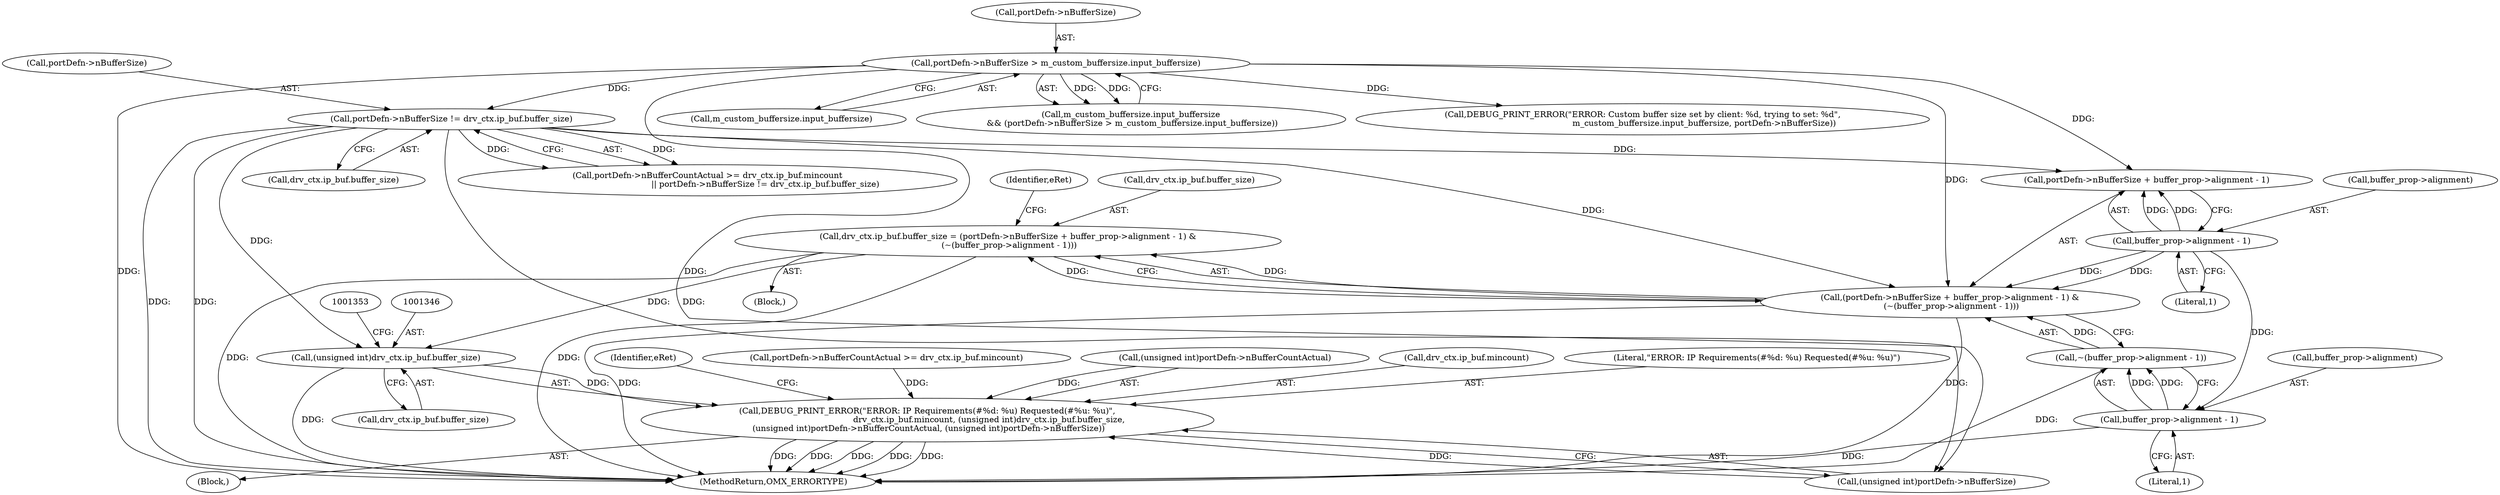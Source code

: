 digraph "0_Android_46e305be6e670a5a0041b0b4861122a0f1aabefa_2@integer" {
"1001307" [label="(Call,drv_ctx.ip_buf.buffer_size = (portDefn->nBufferSize + buffer_prop->alignment - 1) &\n (~(buffer_prop->alignment - 1)))"];
"1001313" [label="(Call,(portDefn->nBufferSize + buffer_prop->alignment - 1) &\n (~(buffer_prop->alignment - 1)))"];
"1001220" [label="(Call,portDefn->nBufferSize > m_custom_buffersize.input_buffersize)"];
"1001278" [label="(Call,portDefn->nBufferSize != drv_ctx.ip_buf.buffer_size)"];
"1001318" [label="(Call,buffer_prop->alignment - 1)"];
"1001323" [label="(Call,~(buffer_prop->alignment - 1))"];
"1001324" [label="(Call,buffer_prop->alignment - 1)"];
"1001345" [label="(Call,(unsigned int)drv_ctx.ip_buf.buffer_size)"];
"1001338" [label="(Call,DEBUG_PRINT_ERROR(\"ERROR: IP Requirements(#%d: %u) Requested(#%u: %u)\",\n                                               drv_ctx.ip_buf.mincount, (unsigned int)drv_ctx.ip_buf.buffer_size,\n (unsigned int)portDefn->nBufferCountActual, (unsigned int)portDefn->nBufferSize))"];
"1001287" [label="(Block,)"];
"1001328" [label="(Literal,1)"];
"1001313" [label="(Call,(portDefn->nBufferSize + buffer_prop->alignment - 1) &\n (~(buffer_prop->alignment - 1)))"];
"1001357" [label="(Call,(unsigned int)portDefn->nBufferSize)"];
"1001322" [label="(Literal,1)"];
"1001318" [label="(Call,buffer_prop->alignment - 1)"];
"1001337" [label="(Block,)"];
"1001224" [label="(Call,m_custom_buffersize.input_buffersize)"];
"1001278" [label="(Call,portDefn->nBufferSize != drv_ctx.ip_buf.buffer_size)"];
"1001216" [label="(Call,m_custom_buffersize.input_buffersize\n && (portDefn->nBufferSize > m_custom_buffersize.input_buffersize))"];
"1001325" [label="(Call,buffer_prop->alignment)"];
"1001363" [label="(Identifier,eRet)"];
"1001282" [label="(Call,drv_ctx.ip_buf.buffer_size)"];
"1001269" [label="(Call,portDefn->nBufferCountActual >= drv_ctx.ip_buf.mincount)"];
"1001338" [label="(Call,DEBUG_PRINT_ERROR(\"ERROR: IP Requirements(#%d: %u) Requested(#%u: %u)\",\n                                               drv_ctx.ip_buf.mincount, (unsigned int)drv_ctx.ip_buf.buffer_size,\n (unsigned int)portDefn->nBufferCountActual, (unsigned int)portDefn->nBufferSize))"];
"1001307" [label="(Call,drv_ctx.ip_buf.buffer_size = (portDefn->nBufferSize + buffer_prop->alignment - 1) &\n (~(buffer_prop->alignment - 1)))"];
"1001352" [label="(Call,(unsigned int)portDefn->nBufferCountActual)"];
"1001345" [label="(Call,(unsigned int)drv_ctx.ip_buf.buffer_size)"];
"1001268" [label="(Call,portDefn->nBufferCountActual >= drv_ctx.ip_buf.mincount\n                                            || portDefn->nBufferSize != drv_ctx.ip_buf.buffer_size)"];
"1001220" [label="(Call,portDefn->nBufferSize > m_custom_buffersize.input_buffersize)"];
"1001228" [label="(Call,DEBUG_PRINT_ERROR(\"ERROR: Custom buffer size set by client: %d, trying to set: %d\",\n                                               m_custom_buffersize.input_buffersize, portDefn->nBufferSize))"];
"1001324" [label="(Call,buffer_prop->alignment - 1)"];
"1001279" [label="(Call,portDefn->nBufferSize)"];
"1001340" [label="(Call,drv_ctx.ip_buf.mincount)"];
"1001308" [label="(Call,drv_ctx.ip_buf.buffer_size)"];
"1001330" [label="(Identifier,eRet)"];
"1003158" [label="(MethodReturn,OMX_ERRORTYPE)"];
"1001347" [label="(Call,drv_ctx.ip_buf.buffer_size)"];
"1001314" [label="(Call,portDefn->nBufferSize + buffer_prop->alignment - 1)"];
"1001221" [label="(Call,portDefn->nBufferSize)"];
"1001319" [label="(Call,buffer_prop->alignment)"];
"1001339" [label="(Literal,\"ERROR: IP Requirements(#%d: %u) Requested(#%u: %u)\")"];
"1001323" [label="(Call,~(buffer_prop->alignment - 1))"];
"1001307" -> "1001287"  [label="AST: "];
"1001307" -> "1001313"  [label="CFG: "];
"1001308" -> "1001307"  [label="AST: "];
"1001313" -> "1001307"  [label="AST: "];
"1001330" -> "1001307"  [label="CFG: "];
"1001307" -> "1003158"  [label="DDG: "];
"1001307" -> "1003158"  [label="DDG: "];
"1001313" -> "1001307"  [label="DDG: "];
"1001313" -> "1001307"  [label="DDG: "];
"1001307" -> "1001345"  [label="DDG: "];
"1001313" -> "1001323"  [label="CFG: "];
"1001314" -> "1001313"  [label="AST: "];
"1001323" -> "1001313"  [label="AST: "];
"1001313" -> "1003158"  [label="DDG: "];
"1001313" -> "1003158"  [label="DDG: "];
"1001220" -> "1001313"  [label="DDG: "];
"1001278" -> "1001313"  [label="DDG: "];
"1001318" -> "1001313"  [label="DDG: "];
"1001318" -> "1001313"  [label="DDG: "];
"1001323" -> "1001313"  [label="DDG: "];
"1001220" -> "1001216"  [label="AST: "];
"1001220" -> "1001224"  [label="CFG: "];
"1001221" -> "1001220"  [label="AST: "];
"1001224" -> "1001220"  [label="AST: "];
"1001216" -> "1001220"  [label="CFG: "];
"1001220" -> "1003158"  [label="DDG: "];
"1001220" -> "1001216"  [label="DDG: "];
"1001220" -> "1001216"  [label="DDG: "];
"1001220" -> "1001228"  [label="DDG: "];
"1001220" -> "1001278"  [label="DDG: "];
"1001220" -> "1001314"  [label="DDG: "];
"1001220" -> "1001357"  [label="DDG: "];
"1001278" -> "1001268"  [label="AST: "];
"1001278" -> "1001282"  [label="CFG: "];
"1001279" -> "1001278"  [label="AST: "];
"1001282" -> "1001278"  [label="AST: "];
"1001268" -> "1001278"  [label="CFG: "];
"1001278" -> "1003158"  [label="DDG: "];
"1001278" -> "1003158"  [label="DDG: "];
"1001278" -> "1001268"  [label="DDG: "];
"1001278" -> "1001268"  [label="DDG: "];
"1001278" -> "1001314"  [label="DDG: "];
"1001278" -> "1001345"  [label="DDG: "];
"1001278" -> "1001357"  [label="DDG: "];
"1001318" -> "1001314"  [label="AST: "];
"1001318" -> "1001322"  [label="CFG: "];
"1001319" -> "1001318"  [label="AST: "];
"1001322" -> "1001318"  [label="AST: "];
"1001314" -> "1001318"  [label="CFG: "];
"1001318" -> "1001314"  [label="DDG: "];
"1001318" -> "1001314"  [label="DDG: "];
"1001318" -> "1001324"  [label="DDG: "];
"1001323" -> "1001324"  [label="CFG: "];
"1001324" -> "1001323"  [label="AST: "];
"1001323" -> "1003158"  [label="DDG: "];
"1001324" -> "1001323"  [label="DDG: "];
"1001324" -> "1001323"  [label="DDG: "];
"1001324" -> "1001328"  [label="CFG: "];
"1001325" -> "1001324"  [label="AST: "];
"1001328" -> "1001324"  [label="AST: "];
"1001324" -> "1003158"  [label="DDG: "];
"1001345" -> "1001338"  [label="AST: "];
"1001345" -> "1001347"  [label="CFG: "];
"1001346" -> "1001345"  [label="AST: "];
"1001347" -> "1001345"  [label="AST: "];
"1001353" -> "1001345"  [label="CFG: "];
"1001345" -> "1003158"  [label="DDG: "];
"1001345" -> "1001338"  [label="DDG: "];
"1001338" -> "1001337"  [label="AST: "];
"1001338" -> "1001357"  [label="CFG: "];
"1001339" -> "1001338"  [label="AST: "];
"1001340" -> "1001338"  [label="AST: "];
"1001352" -> "1001338"  [label="AST: "];
"1001357" -> "1001338"  [label="AST: "];
"1001363" -> "1001338"  [label="CFG: "];
"1001338" -> "1003158"  [label="DDG: "];
"1001338" -> "1003158"  [label="DDG: "];
"1001338" -> "1003158"  [label="DDG: "];
"1001338" -> "1003158"  [label="DDG: "];
"1001338" -> "1003158"  [label="DDG: "];
"1001269" -> "1001338"  [label="DDG: "];
"1001352" -> "1001338"  [label="DDG: "];
"1001357" -> "1001338"  [label="DDG: "];
}
